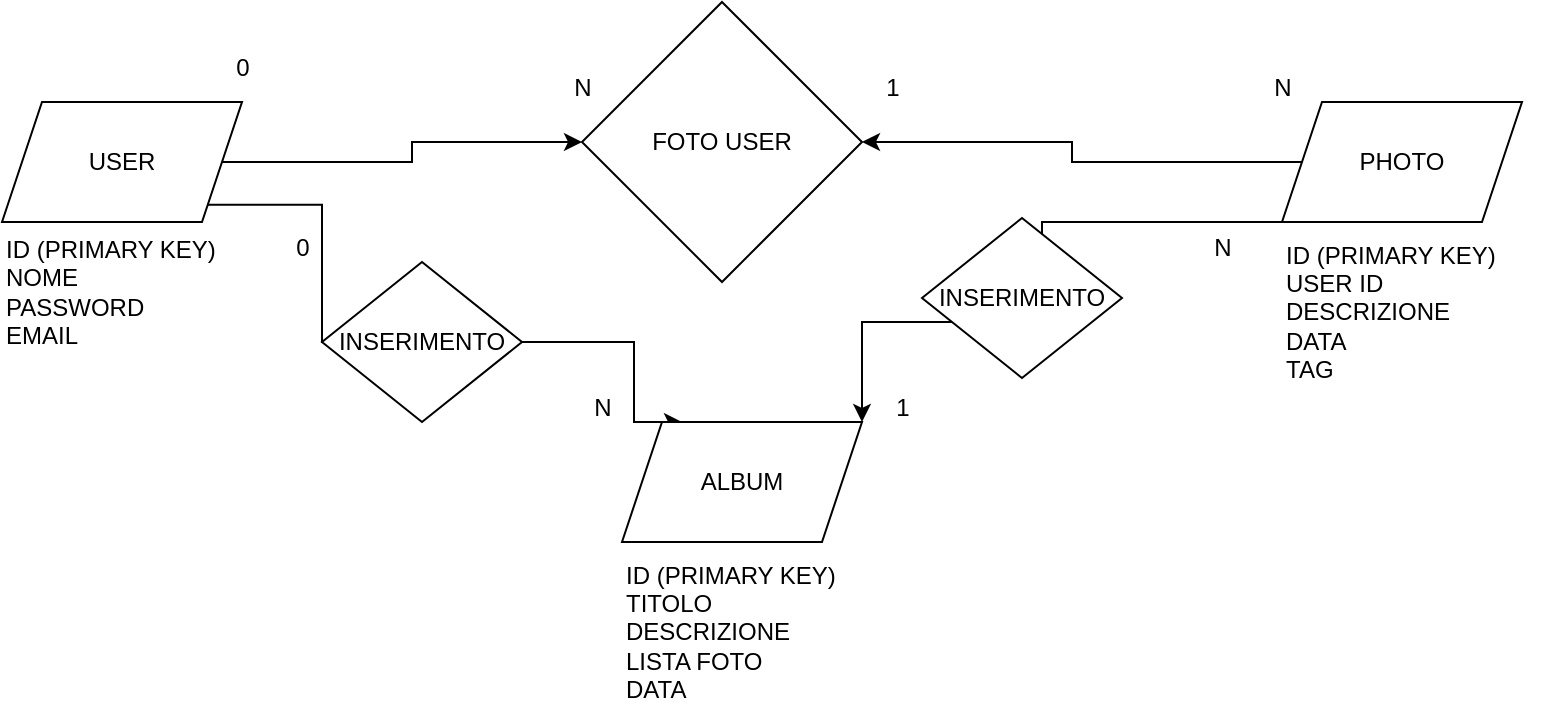 <mxfile>
    <diagram name="Pagina-1" id="FjPVltbkEjsieCQ33UJy">
        <mxGraphModel dx="705" dy="611" grid="1" gridSize="10" guides="1" tooltips="1" connect="1" arrows="1" fold="1" page="1" pageScale="1" pageWidth="827" pageHeight="1169" math="0" shadow="0">
            <root>
                <mxCell id="0"/>
                <mxCell id="1" parent="0"/>
                <mxCell id="rLGvEoe6SsppxQ3wL9xW-4" style="edgeStyle=orthogonalEdgeStyle;rounded=0;orthogonalLoop=1;jettySize=auto;html=1;exitX=1;exitY=0.5;exitDx=0;exitDy=0;" parent="1" source="rLGvEoe6SsppxQ3wL9xW-1" target="rLGvEoe6SsppxQ3wL9xW-3" edge="1">
                    <mxGeometry relative="1" as="geometry"/>
                </mxCell>
                <mxCell id="rLGvEoe6SsppxQ3wL9xW-13" style="edgeStyle=orthogonalEdgeStyle;rounded=0;orthogonalLoop=1;jettySize=auto;html=1;exitX=1;exitY=1;exitDx=0;exitDy=0;entryX=0.25;entryY=0;entryDx=0;entryDy=0;" parent="1" source="rLGvEoe6SsppxQ3wL9xW-1" target="rLGvEoe6SsppxQ3wL9xW-12" edge="1">
                    <mxGeometry relative="1" as="geometry">
                        <Array as="points">
                            <mxPoint x="200" y="141"/>
                            <mxPoint x="200" y="210"/>
                            <mxPoint x="356" y="210"/>
                            <mxPoint x="356" y="250"/>
                        </Array>
                    </mxGeometry>
                </mxCell>
                <mxCell id="rLGvEoe6SsppxQ3wL9xW-1" value="USER" style="shape=parallelogram;perimeter=parallelogramPerimeter;whiteSpace=wrap;html=1;fixedSize=1;" parent="1" vertex="1">
                    <mxGeometry x="40" y="90" width="120" height="60" as="geometry"/>
                </mxCell>
                <mxCell id="rLGvEoe6SsppxQ3wL9xW-5" style="edgeStyle=orthogonalEdgeStyle;rounded=0;orthogonalLoop=1;jettySize=auto;html=1;exitX=0;exitY=0.5;exitDx=0;exitDy=0;" parent="1" source="rLGvEoe6SsppxQ3wL9xW-2" target="rLGvEoe6SsppxQ3wL9xW-3" edge="1">
                    <mxGeometry relative="1" as="geometry"/>
                </mxCell>
                <mxCell id="rLGvEoe6SsppxQ3wL9xW-14" style="edgeStyle=orthogonalEdgeStyle;rounded=0;orthogonalLoop=1;jettySize=auto;html=1;exitX=0;exitY=1;exitDx=0;exitDy=0;entryX=1;entryY=0;entryDx=0;entryDy=0;" parent="1" source="rLGvEoe6SsppxQ3wL9xW-2" target="rLGvEoe6SsppxQ3wL9xW-12" edge="1">
                    <mxGeometry relative="1" as="geometry">
                        <Array as="points">
                            <mxPoint x="560" y="150"/>
                            <mxPoint x="560" y="200"/>
                            <mxPoint x="470" y="200"/>
                        </Array>
                    </mxGeometry>
                </mxCell>
                <mxCell id="rLGvEoe6SsppxQ3wL9xW-2" value="PHOTO" style="shape=parallelogram;perimeter=parallelogramPerimeter;whiteSpace=wrap;html=1;fixedSize=1;" parent="1" vertex="1">
                    <mxGeometry x="680" y="90" width="120" height="60" as="geometry"/>
                </mxCell>
                <mxCell id="rLGvEoe6SsppxQ3wL9xW-3" value="FOTO USER" style="rhombus;whiteSpace=wrap;html=1;" parent="1" vertex="1">
                    <mxGeometry x="330" y="40" width="140" height="140" as="geometry"/>
                </mxCell>
                <mxCell id="rLGvEoe6SsppxQ3wL9xW-6" value="0" style="text;html=1;align=center;verticalAlign=middle;resizable=0;points=[];autosize=1;strokeColor=none;fillColor=none;" parent="1" vertex="1">
                    <mxGeometry x="145" y="58" width="30" height="30" as="geometry"/>
                </mxCell>
                <mxCell id="rLGvEoe6SsppxQ3wL9xW-7" value="N" style="text;html=1;align=center;verticalAlign=middle;resizable=0;points=[];autosize=1;strokeColor=none;fillColor=none;" parent="1" vertex="1">
                    <mxGeometry x="315" y="68" width="30" height="30" as="geometry"/>
                </mxCell>
                <mxCell id="rLGvEoe6SsppxQ3wL9xW-8" value="1" style="text;html=1;align=center;verticalAlign=middle;resizable=0;points=[];autosize=1;strokeColor=none;fillColor=none;" parent="1" vertex="1">
                    <mxGeometry x="470" y="68" width="30" height="30" as="geometry"/>
                </mxCell>
                <mxCell id="rLGvEoe6SsppxQ3wL9xW-9" value="N" style="text;html=1;align=center;verticalAlign=middle;resizable=0;points=[];autosize=1;strokeColor=none;fillColor=none;" parent="1" vertex="1">
                    <mxGeometry x="665" y="68" width="30" height="30" as="geometry"/>
                </mxCell>
                <mxCell id="rLGvEoe6SsppxQ3wL9xW-10" value="ID (PRIMARY KEY)&lt;div style=&quot;&quot;&gt;NOME&lt;/div&gt;&lt;div style=&quot;&quot;&gt;PASSWORD&lt;/div&gt;&lt;div&gt;EMAIL&lt;/div&gt;" style="text;html=1;align=left;verticalAlign=middle;resizable=0;points=[];autosize=1;strokeColor=none;fillColor=none;" parent="1" vertex="1">
                    <mxGeometry x="40" y="150" width="130" height="70" as="geometry"/>
                </mxCell>
                <mxCell id="rLGvEoe6SsppxQ3wL9xW-11" value="ID (PRIMARY KEY)&lt;div&gt;USER ID&lt;/div&gt;&lt;div&gt;DESCRIZIONE&lt;/div&gt;&lt;div&gt;DATA&lt;/div&gt;&lt;div&gt;TAG&lt;/div&gt;" style="text;html=1;align=left;verticalAlign=middle;resizable=0;points=[];autosize=1;strokeColor=none;fillColor=none;" parent="1" vertex="1">
                    <mxGeometry x="680" y="150" width="130" height="90" as="geometry"/>
                </mxCell>
                <mxCell id="rLGvEoe6SsppxQ3wL9xW-12" value="ALBUM" style="shape=parallelogram;perimeter=parallelogramPerimeter;whiteSpace=wrap;html=1;fixedSize=1;" parent="1" vertex="1">
                    <mxGeometry x="350" y="250" width="120" height="60" as="geometry"/>
                </mxCell>
                <mxCell id="rLGvEoe6SsppxQ3wL9xW-16" value="1" style="text;html=1;align=center;verticalAlign=middle;resizable=0;points=[];autosize=1;strokeColor=none;fillColor=none;" parent="1" vertex="1">
                    <mxGeometry x="475" y="228" width="30" height="30" as="geometry"/>
                </mxCell>
                <mxCell id="rLGvEoe6SsppxQ3wL9xW-17" value="N" style="text;html=1;align=center;verticalAlign=middle;resizable=0;points=[];autosize=1;strokeColor=none;fillColor=none;" parent="1" vertex="1">
                    <mxGeometry x="635" y="148" width="30" height="30" as="geometry"/>
                </mxCell>
                <mxCell id="rLGvEoe6SsppxQ3wL9xW-19" value="0" style="text;html=1;align=center;verticalAlign=middle;resizable=0;points=[];autosize=1;strokeColor=none;fillColor=none;" parent="1" vertex="1">
                    <mxGeometry x="175" y="148" width="30" height="30" as="geometry"/>
                </mxCell>
                <mxCell id="rLGvEoe6SsppxQ3wL9xW-20" value="N" style="text;html=1;align=center;verticalAlign=middle;resizable=0;points=[];autosize=1;strokeColor=none;fillColor=none;" parent="1" vertex="1">
                    <mxGeometry x="325" y="228" width="30" height="30" as="geometry"/>
                </mxCell>
                <mxCell id="rLGvEoe6SsppxQ3wL9xW-21" value="ID (PRIMARY KEY)&lt;div&gt;TITOLO&lt;/div&gt;&lt;div&gt;DESCRIZIONE&lt;/div&gt;&lt;div&gt;LISTA FOTO&lt;/div&gt;&lt;div&gt;DATA&lt;/div&gt;" style="text;html=1;align=left;verticalAlign=middle;resizable=0;points=[];autosize=1;strokeColor=none;fillColor=none;" parent="1" vertex="1">
                    <mxGeometry x="350" y="310" width="130" height="90" as="geometry"/>
                </mxCell>
                <mxCell id="rLGvEoe6SsppxQ3wL9xW-24" value="INSERIMENTO" style="rhombus;whiteSpace=wrap;html=1;" parent="1" vertex="1">
                    <mxGeometry x="500" y="148" width="100" height="80" as="geometry"/>
                </mxCell>
                <mxCell id="rLGvEoe6SsppxQ3wL9xW-25" value="INSERIMENTO" style="rhombus;whiteSpace=wrap;html=1;" parent="1" vertex="1">
                    <mxGeometry x="200" y="170" width="100" height="80" as="geometry"/>
                </mxCell>
            </root>
        </mxGraphModel>
    </diagram>
</mxfile>